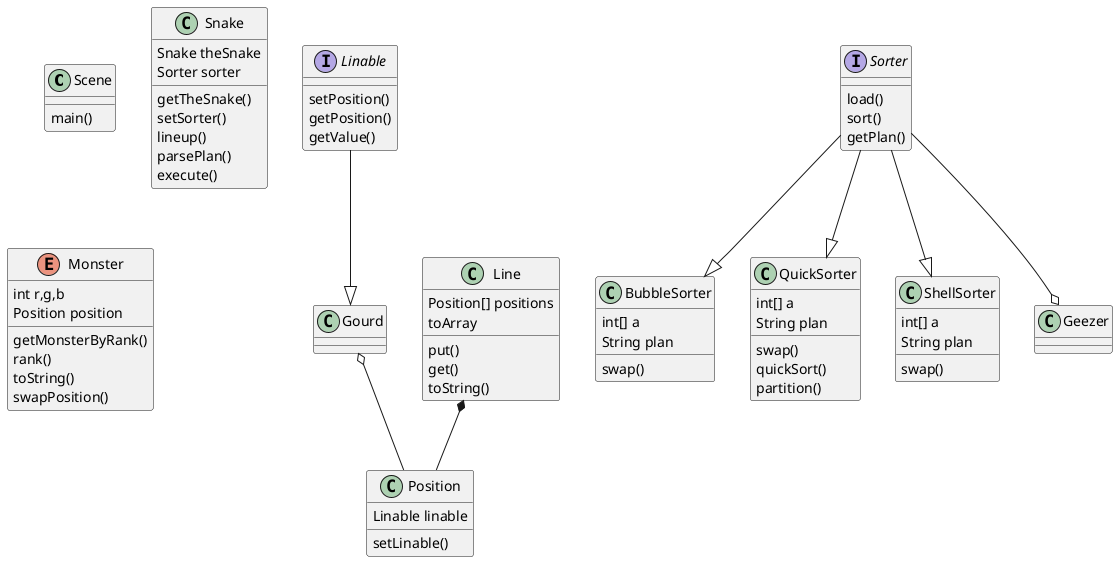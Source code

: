 @startuml characters

class Scene{
    main()
}

class Snake{
    Snake theSnake
    getTheSnake()
    Sorter sorter
    setSorter()
    lineup()
    parsePlan()
   execute()
}

interface Linable{
    setPosition()
    getPosition()
    getValue()
}

enum Monster{
    int r,g,b
    Position position
    getMonsterByRank()
    rank()
    toString()
    swapPosition()
}

interface Sorter{
    load()
    sort()
    getPlan()
}

class BubbleSorter{
    int[] a
    swap()
    String plan
}

class QuickSorter{
    int[] a
    swap()
    String plan
    quickSort()
    partition()
}

class ShellSorter{
    int[] a
    swap()
    String plan
}

class Line {
    Position[] positions
    put()
    get()
    toString()
    toArray
}

class Position{
    Linable linable
    setLinable()
}


Sorter --|>BubbleSorter
Sorter --|>QuickSorter
Sorter --|>ShellSorter

Linable --|> Gourd

Line *-- Position

Gourd o-- Position

Sorter --o Geezer

@enduml
